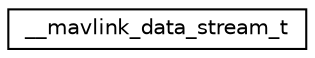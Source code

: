 digraph "Graphical Class Hierarchy"
{
 // INTERACTIVE_SVG=YES
  edge [fontname="Helvetica",fontsize="10",labelfontname="Helvetica",labelfontsize="10"];
  node [fontname="Helvetica",fontsize="10",shape=record];
  rankdir="LR";
  Node1 [label="__mavlink_data_stream_t",height=0.2,width=0.4,color="black", fillcolor="white", style="filled",URL="$struct____mavlink__data__stream__t.html"];
}
